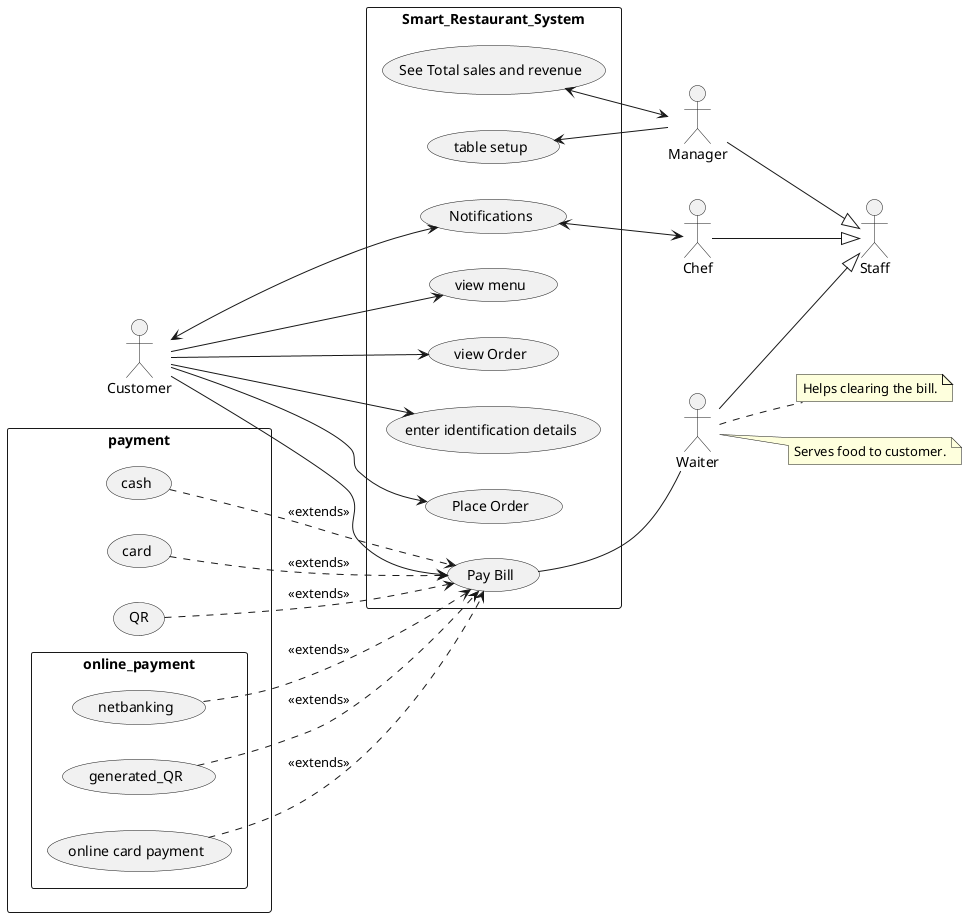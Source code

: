 @startuml
left to right direction
actor Customer as c
actor Manager as mgr
actor Chef as cf
actor Waiter as wtr
cf --|> Staff
mgr --|> Staff
wtr --|> Staff
rectangle Smart_Restaurant_System{
	(See Total sales and revenue) <--> mgr
    (table setup) <-- mgr
	(Notifications) <--> cf
	c --> (view menu)
	c --> (view Order)
	c --> (enter identification details)
	c --> (Place Order)
	c <--> (Notifications)
	c --> (Pay Bill)
    ' (Notifications) <--> wtr
	(Pay Bill) -- wtr
}
rectangle payment{
	(cash) ..> (Pay Bill)  : <<extends>>
	(card) ..> (Pay Bill)  : <<extends>>
	(QR) ..> (Pay Bill)  : <<extends>>
	rectangle online_payment{
	(netbanking) ..> (Pay Bill)  : <<extends>>
	(generated_QR) ..> (Pay Bill)  : <<extends>>
	(online card payment) ..> (Pay Bill)  : <<extends>>
	}

	}

note right of wtr: Helps clearing the bill.
note right of wtr: Serves food to customer.
@enduml
